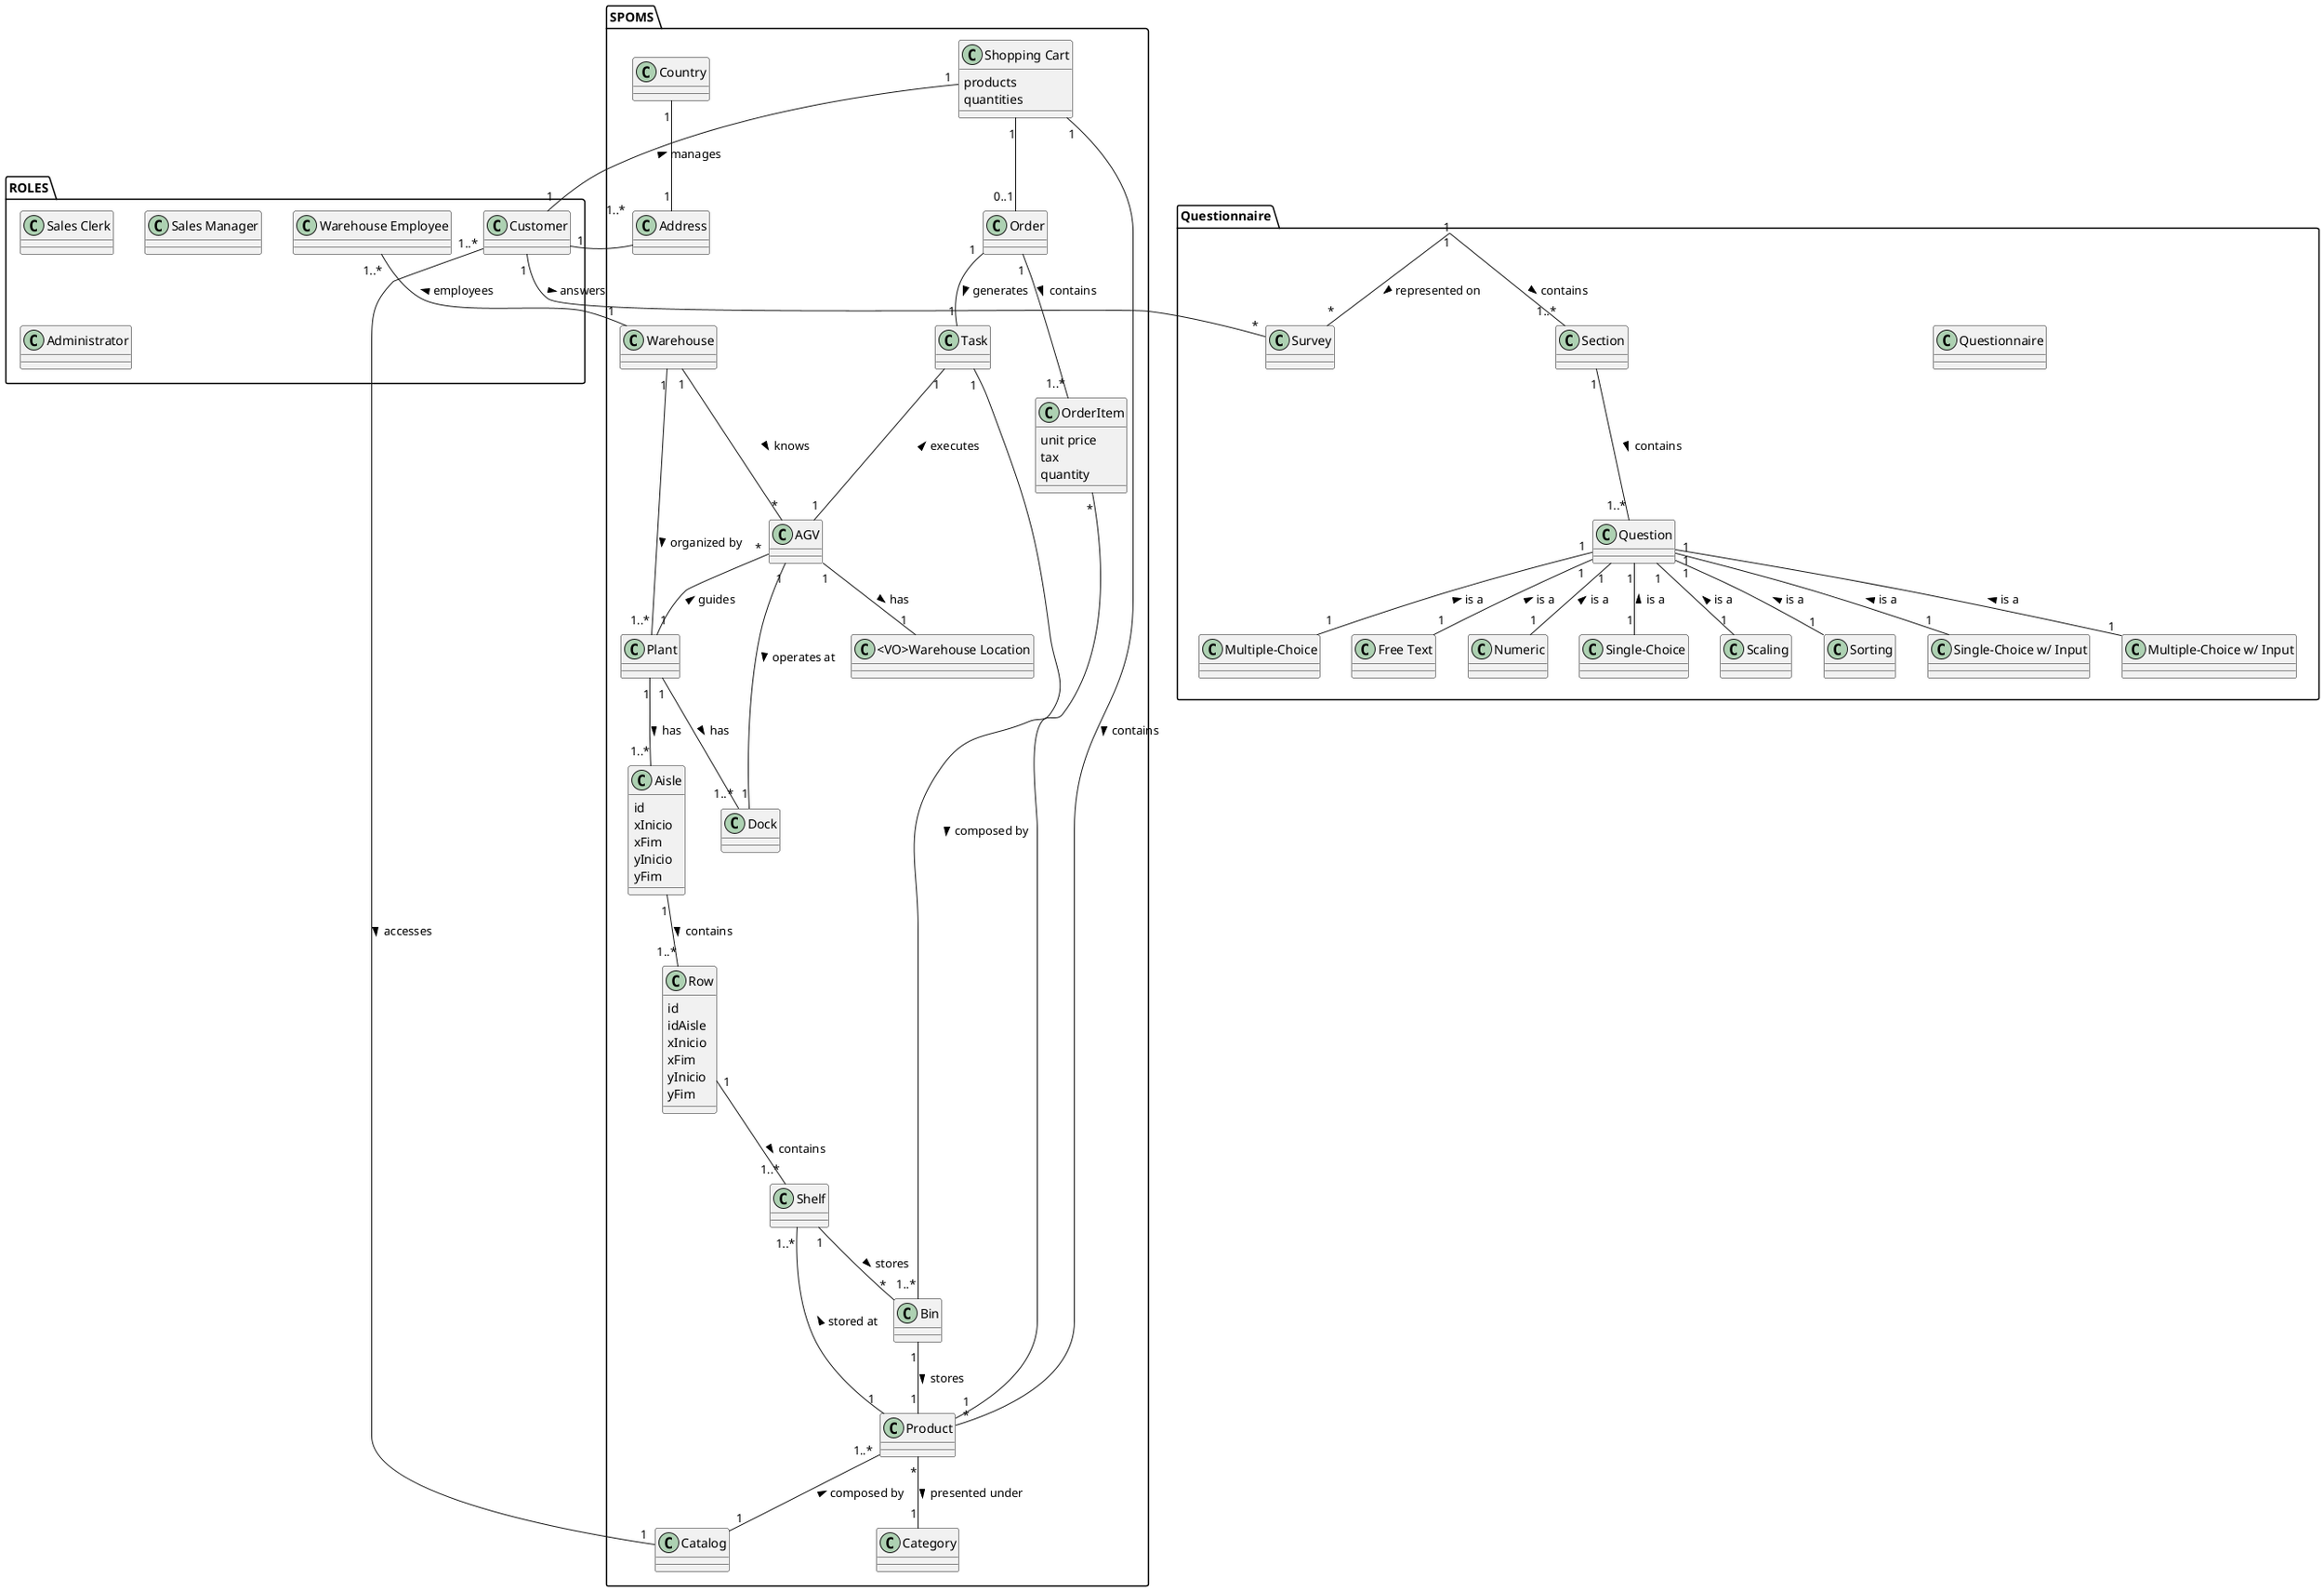 @startuml

'Roles

package ROLES
{

class Customer

class "Sales Clerk"

class "Sales Manager"

class "Warehouse Employee"

class Administrator
}


'Questionnaire
package Questionnaire
{

class Questionnaire

class Section

class Question

class Survey

class Multiple-Choice

class "Free Text"

class Numeric

class Single-Choice

class Scaling

class Sorting

class "Single-Choice w/ Input"

class "Multiple-Choice w/ Input"
}

'Relationships
Customer "1" -- "*" Survey:> answers
Survey "*" -- "1" Questionnaire:< represented on
Questionnaire "1" -- "1..*" Section: > contains
Section "1" -- "1..*" Question: > contains
' Survey "1" -- "1" Report: > generates
Question "1" -- "1" "Free Text": < is a
Question "1" -- "1" "Multiple-Choice": < is a
Question "1"-- "1" Sorting: < is a
Question "1" -- "1" Scaling: < is a
Question "1" -- "1" "Single-Choice": < is a
Question "1" -- "1" Numeric: < is a
Question "1" -- "1" "Single-Choice w/ Input": < is a
Question "1" -- "1" "Multiple-Choice w/ Input": < is a


'SPOMS

package SPOMS
{
class Product


class "Shopping Cart"
{
    products
    quantities
}

class Category
class Catalog
class Order
class OrderItem
{
    'Porque os preços podem atualizar
    unit price
    tax
    quantity
}
class Warehouse
class Bin
class Aisle
{
    id
    xInicio
    xFim
    yInicio
    yFim
}
class Row
{
    id
    idAisle
    xInicio
    xFim
    yInicio
    yFim
}

class Shelf

'AGVS
class AGV
class Task



class Country
class Address
class Plant
class Dock
class "<VO>Warehouse Location"
}
'Relationships

'SPOMS
    Customer "1" -- "1..*" Address
    Country "1" -- "1" Address
    Warehouse "1" -- "*" AGV: > knows
    Product "*" -- "1"Category:> presented under
    Product "1..*" -- "1" Catalog: < composed by
    "Shopping Cart" "1" -- "*" Product:> contains
    "Shopping Cart" "1" -- "0..1" Order
    "Shopping Cart" "1" -- "1" Customer:< manages
    Catalog "1" -- "1..*" Customer: < accesses
    AGV "1" -- "1" "<VO>Warehouse Location":> has
    Plant "1" -- "1..*" Aisle:> has
    Plant "1" -- "1..*" Dock: > has
    Dock "1" -- "1" AGV:< operates at
    Shelf "1..*" -- "1" Product:< stored at
    Row "1" -- "1..*" Shelf:> contains
    Aisle "1" -- "1..*" Row: > contains
    Bin "1" -- "1" Product :> stores
    "Warehouse Employee" "1..*" -- "1" Warehouse: < employees
    Warehouse "1" -- "1..*" Plant : > organized by
    AGV "*" -- "1" Plant: < guides
    Shelf "1" -- "*" Bin: > stores


    Order "1" -- "1" Task: > generates
    Order "1" -- "1..*" OrderItem:> contains
    OrderItem "*" -- "1" Product
    Task "1" -- "1" AGV: < executes
    Task "1" -- "1..*" Bin: > composed by

@enduml